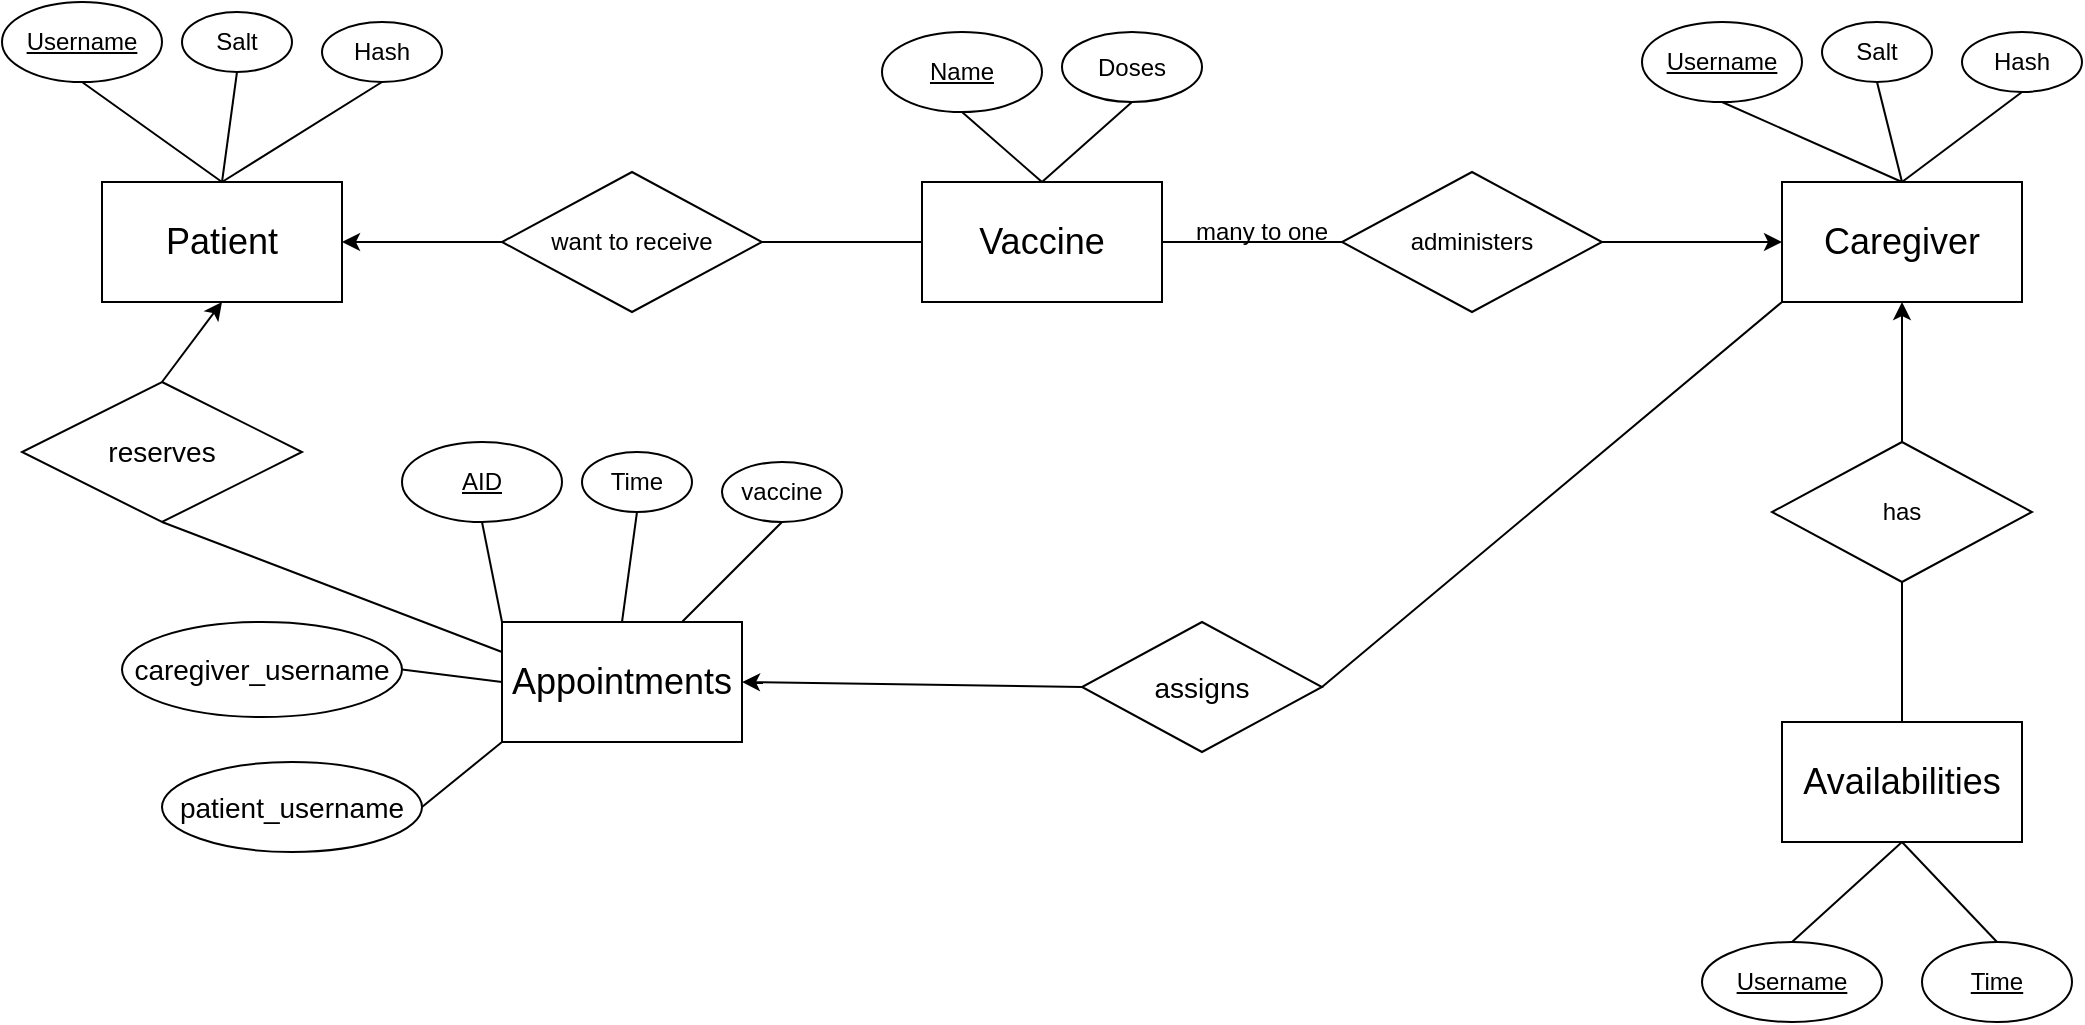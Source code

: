 <mxfile version="17.0.0" type="device"><diagram name="Page-1" id="8ce9d11a-91a2-4d17-14d8-a56ed91bf033"><mxGraphModel dx="1422" dy="754" grid="1" gridSize="10" guides="1" tooltips="1" connect="1" arrows="0" fold="1" page="1" pageScale="1" pageWidth="1100" pageHeight="850" background="none" math="0" shadow="0"><root><mxCell id="0"/><mxCell id="1" parent="0"/><mxCell id="W622ZrYENSBUk0CrRJSX-2" value="&lt;u&gt;Username&lt;/u&gt;" style="ellipse;whiteSpace=wrap;html=1;" parent="1" vertex="1"><mxGeometry x="30" y="190" width="80" height="40" as="geometry"/></mxCell><mxCell id="W622ZrYENSBUk0CrRJSX-9" value="" style="endArrow=none;html=1;rounded=0;entryX=0.5;entryY=1;entryDx=0;entryDy=0;exitX=0.5;exitY=0;exitDx=0;exitDy=0;" parent="1" target="W622ZrYENSBUk0CrRJSX-2" edge="1"><mxGeometry width="50" height="50" relative="1" as="geometry"><mxPoint x="140" y="280" as="sourcePoint"/><mxPoint x="570" y="400" as="targetPoint"/></mxGeometry></mxCell><mxCell id="W622ZrYENSBUk0CrRJSX-11" value="want to receive" style="rhombus;whiteSpace=wrap;html=1;" parent="1" vertex="1"><mxGeometry x="280" y="275" width="130" height="70" as="geometry"/></mxCell><mxCell id="W622ZrYENSBUk0CrRJSX-12" value="administers" style="rhombus;whiteSpace=wrap;html=1;" parent="1" vertex="1"><mxGeometry x="700" y="275" width="130" height="70" as="geometry"/></mxCell><mxCell id="W622ZrYENSBUk0CrRJSX-13" value="" style="endArrow=none;html=1;rounded=0;entryX=0;entryY=0.5;entryDx=0;entryDy=0;exitX=1;exitY=0.5;exitDx=0;exitDy=0;" parent="1" source="W622ZrYENSBUk0CrRJSX-11" target="W622ZrYENSBUk0CrRJSX-38" edge="1"><mxGeometry width="50" height="50" relative="1" as="geometry"><mxPoint x="520" y="450" as="sourcePoint"/><mxPoint x="200" y="310" as="targetPoint"/></mxGeometry></mxCell><mxCell id="W622ZrYENSBUk0CrRJSX-15" value="" style="endArrow=classic;html=1;rounded=0;entryX=1;entryY=0.5;entryDx=0;entryDy=0;exitX=0;exitY=0.5;exitDx=0;exitDy=0;" parent="1" source="W622ZrYENSBUk0CrRJSX-11" target="W622ZrYENSBUk0CrRJSX-37" edge="1"><mxGeometry width="50" height="50" relative="1" as="geometry"><mxPoint x="270" y="290" as="sourcePoint"/><mxPoint x="490" y="310" as="targetPoint"/></mxGeometry></mxCell><mxCell id="W622ZrYENSBUk0CrRJSX-17" value="" style="endArrow=none;html=1;rounded=0;entryX=1;entryY=0.5;entryDx=0;entryDy=0;" parent="1" target="W622ZrYENSBUk0CrRJSX-38" edge="1"><mxGeometry width="50" height="50" relative="1" as="geometry"><mxPoint x="700" y="310" as="sourcePoint"/><mxPoint x="570" y="400" as="targetPoint"/><Array as="points"/></mxGeometry></mxCell><mxCell id="W622ZrYENSBUk0CrRJSX-19" value="Salt" style="ellipse;whiteSpace=wrap;html=1;" parent="1" vertex="1"><mxGeometry x="120" y="195" width="55" height="30" as="geometry"/></mxCell><mxCell id="W622ZrYENSBUk0CrRJSX-20" value="" style="endArrow=none;html=1;rounded=0;entryX=0.5;entryY=1;entryDx=0;entryDy=0;exitX=0.5;exitY=0;exitDx=0;exitDy=0;" parent="1" target="W622ZrYENSBUk0CrRJSX-19" edge="1"><mxGeometry width="50" height="50" relative="1" as="geometry"><mxPoint x="140" y="280" as="sourcePoint"/><mxPoint x="660" y="395" as="targetPoint"/></mxGeometry></mxCell><mxCell id="W622ZrYENSBUk0CrRJSX-22" value="Hash" style="ellipse;whiteSpace=wrap;html=1;" parent="1" vertex="1"><mxGeometry x="190" y="200" width="60" height="30" as="geometry"/></mxCell><mxCell id="W622ZrYENSBUk0CrRJSX-23" value="" style="endArrow=none;html=1;rounded=0;entryX=0.5;entryY=1;entryDx=0;entryDy=0;" parent="1" target="W622ZrYENSBUk0CrRJSX-22" edge="1"><mxGeometry width="50" height="50" relative="1" as="geometry"><mxPoint x="140" y="280" as="sourcePoint"/><mxPoint x="720" y="410" as="targetPoint"/></mxGeometry></mxCell><mxCell id="W622ZrYENSBUk0CrRJSX-24" value="&lt;u&gt;Username&lt;/u&gt;" style="ellipse;whiteSpace=wrap;html=1;" parent="1" vertex="1"><mxGeometry x="850" y="200" width="80" height="40" as="geometry"/></mxCell><mxCell id="W622ZrYENSBUk0CrRJSX-25" value="" style="endArrow=none;html=1;rounded=0;entryX=0.5;entryY=1;entryDx=0;entryDy=0;exitX=0.5;exitY=0;exitDx=0;exitDy=0;" parent="1" target="W622ZrYENSBUk0CrRJSX-24" edge="1"><mxGeometry width="50" height="50" relative="1" as="geometry"><mxPoint x="980" y="280" as="sourcePoint"/><mxPoint x="1410" y="400" as="targetPoint"/></mxGeometry></mxCell><mxCell id="W622ZrYENSBUk0CrRJSX-26" value="Salt" style="ellipse;whiteSpace=wrap;html=1;" parent="1" vertex="1"><mxGeometry x="940" y="200" width="55" height="30" as="geometry"/></mxCell><mxCell id="W622ZrYENSBUk0CrRJSX-27" value="" style="endArrow=none;html=1;rounded=0;entryX=0.5;entryY=1;entryDx=0;entryDy=0;exitX=0.5;exitY=0;exitDx=0;exitDy=0;" parent="1" target="W622ZrYENSBUk0CrRJSX-26" edge="1"><mxGeometry width="50" height="50" relative="1" as="geometry"><mxPoint x="980" y="280" as="sourcePoint"/><mxPoint x="1500" y="395" as="targetPoint"/></mxGeometry></mxCell><mxCell id="W622ZrYENSBUk0CrRJSX-28" value="Hash" style="ellipse;whiteSpace=wrap;html=1;" parent="1" vertex="1"><mxGeometry x="1010" y="205" width="60" height="30" as="geometry"/></mxCell><mxCell id="W622ZrYENSBUk0CrRJSX-29" value="" style="endArrow=none;html=1;rounded=0;entryX=0.5;entryY=1;entryDx=0;entryDy=0;" parent="1" target="W622ZrYENSBUk0CrRJSX-28" edge="1"><mxGeometry width="50" height="50" relative="1" as="geometry"><mxPoint x="980" y="280" as="sourcePoint"/><mxPoint x="1560" y="410" as="targetPoint"/></mxGeometry></mxCell><mxCell id="W622ZrYENSBUk0CrRJSX-30" value="&lt;u&gt;Name&lt;/u&gt;" style="ellipse;whiteSpace=wrap;html=1;" parent="1" vertex="1"><mxGeometry x="470" y="205" width="80" height="40" as="geometry"/></mxCell><mxCell id="W622ZrYENSBUk0CrRJSX-31" value="" style="endArrow=none;html=1;rounded=0;entryX=0.5;entryY=1;entryDx=0;entryDy=0;exitX=0.5;exitY=0;exitDx=0;exitDy=0;" parent="1" target="W622ZrYENSBUk0CrRJSX-30" edge="1"><mxGeometry width="50" height="50" relative="1" as="geometry"><mxPoint x="550" y="280" as="sourcePoint"/><mxPoint x="980" y="400" as="targetPoint"/></mxGeometry></mxCell><mxCell id="W622ZrYENSBUk0CrRJSX-32" value="Doses" style="ellipse;whiteSpace=wrap;html=1;" parent="1" vertex="1"><mxGeometry x="560" y="205" width="70" height="35" as="geometry"/></mxCell><mxCell id="W622ZrYENSBUk0CrRJSX-33" value="" style="endArrow=none;html=1;rounded=0;entryX=0.5;entryY=1;entryDx=0;entryDy=0;exitX=0.5;exitY=0;exitDx=0;exitDy=0;" parent="1" target="W622ZrYENSBUk0CrRJSX-32" edge="1"><mxGeometry width="50" height="50" relative="1" as="geometry"><mxPoint x="550" y="280" as="sourcePoint"/><mxPoint x="1070" y="395" as="targetPoint"/></mxGeometry></mxCell><mxCell id="W622ZrYENSBUk0CrRJSX-36" value="many to one" style="text;html=1;strokeColor=none;fillColor=none;align=center;verticalAlign=middle;whiteSpace=wrap;rounded=0;" parent="1" vertex="1"><mxGeometry x="620" y="290" width="80" height="30" as="geometry"/></mxCell><mxCell id="W622ZrYENSBUk0CrRJSX-37" value="Patient" style="rounded=0;whiteSpace=wrap;html=1;fontSize=18;" parent="1" vertex="1"><mxGeometry x="80" y="280" width="120" height="60" as="geometry"/></mxCell><mxCell id="W622ZrYENSBUk0CrRJSX-38" value="Vaccine" style="rounded=0;whiteSpace=wrap;html=1;fontSize=18;" parent="1" vertex="1"><mxGeometry x="490" y="280" width="120" height="60" as="geometry"/></mxCell><mxCell id="W622ZrYENSBUk0CrRJSX-39" value="Caregiver" style="rounded=0;whiteSpace=wrap;html=1;fontSize=18;" parent="1" vertex="1"><mxGeometry x="920" y="280" width="120" height="60" as="geometry"/></mxCell><mxCell id="W622ZrYENSBUk0CrRJSX-40" value="" style="endArrow=classic;html=1;rounded=0;fontSize=18;entryX=0;entryY=0.5;entryDx=0;entryDy=0;exitX=1;exitY=0.5;exitDx=0;exitDy=0;" parent="1" source="W622ZrYENSBUk0CrRJSX-12" target="W622ZrYENSBUk0CrRJSX-39" edge="1"><mxGeometry width="50" height="50" relative="1" as="geometry"><mxPoint x="520" y="440" as="sourcePoint"/><mxPoint x="570" y="390" as="targetPoint"/></mxGeometry></mxCell><mxCell id="W622ZrYENSBUk0CrRJSX-42" value="Availabilities" style="rounded=0;whiteSpace=wrap;html=1;fontSize=18;" parent="1" vertex="1"><mxGeometry x="920" y="550" width="120" height="60" as="geometry"/></mxCell><mxCell id="W622ZrYENSBUk0CrRJSX-43" value="" style="endArrow=classic;html=1;rounded=0;fontSize=18;entryX=0.5;entryY=1;entryDx=0;entryDy=0;exitX=0.5;exitY=0;exitDx=0;exitDy=0;" parent="1" source="W622ZrYENSBUk0CrRJSX-44" target="W622ZrYENSBUk0CrRJSX-39" edge="1"><mxGeometry width="50" height="50" relative="1" as="geometry"><mxPoint x="1020" y="390" as="sourcePoint"/><mxPoint x="570" y="390" as="targetPoint"/></mxGeometry></mxCell><mxCell id="W622ZrYENSBUk0CrRJSX-44" value="has" style="rhombus;whiteSpace=wrap;html=1;" parent="1" vertex="1"><mxGeometry x="915" y="410" width="130" height="70" as="geometry"/></mxCell><mxCell id="W622ZrYENSBUk0CrRJSX-46" value="" style="endArrow=none;html=1;rounded=0;fontSize=18;entryX=0.5;entryY=1;entryDx=0;entryDy=0;exitX=0.5;exitY=0;exitDx=0;exitDy=0;" parent="1" source="W622ZrYENSBUk0CrRJSX-42" target="W622ZrYENSBUk0CrRJSX-44" edge="1"><mxGeometry width="50" height="50" relative="1" as="geometry"><mxPoint x="520" y="440" as="sourcePoint"/><mxPoint x="570" y="390" as="targetPoint"/></mxGeometry></mxCell><mxCell id="W622ZrYENSBUk0CrRJSX-47" value="&lt;u&gt;Username&lt;/u&gt;" style="ellipse;whiteSpace=wrap;html=1;fontSize=12;" parent="1" vertex="1"><mxGeometry x="880" y="660" width="90" height="40" as="geometry"/></mxCell><mxCell id="W622ZrYENSBUk0CrRJSX-48" value="" style="endArrow=none;html=1;rounded=0;fontSize=12;entryX=0.5;entryY=1;entryDx=0;entryDy=0;exitX=0.5;exitY=0;exitDx=0;exitDy=0;" parent="1" source="W622ZrYENSBUk0CrRJSX-47" target="W622ZrYENSBUk0CrRJSX-42" edge="1"><mxGeometry width="50" height="50" relative="1" as="geometry"><mxPoint x="520" y="440" as="sourcePoint"/><mxPoint x="570" y="390" as="targetPoint"/></mxGeometry></mxCell><mxCell id="W622ZrYENSBUk0CrRJSX-49" value="&lt;u&gt;Time&lt;/u&gt;" style="ellipse;whiteSpace=wrap;html=1;fontSize=12;" parent="1" vertex="1"><mxGeometry x="990" y="660" width="75" height="40" as="geometry"/></mxCell><mxCell id="W622ZrYENSBUk0CrRJSX-50" value="" style="endArrow=none;html=1;rounded=0;fontSize=12;exitX=0.5;exitY=0;exitDx=0;exitDy=0;" parent="1" source="W622ZrYENSBUk0CrRJSX-49" edge="1"><mxGeometry width="50" height="50" relative="1" as="geometry"><mxPoint x="1020" y="650" as="sourcePoint"/><mxPoint x="980" y="610" as="targetPoint"/></mxGeometry></mxCell><mxCell id="1i65_C_27RiH0SXAhlpw-1" value="Appointments" style="rounded=0;whiteSpace=wrap;html=1;fontSize=18;" vertex="1" parent="1"><mxGeometry x="280" y="500" width="120" height="60" as="geometry"/></mxCell><mxCell id="1i65_C_27RiH0SXAhlpw-2" value="&lt;u&gt;AID&lt;/u&gt;" style="ellipse;whiteSpace=wrap;html=1;" vertex="1" parent="1"><mxGeometry x="230" y="410" width="80" height="40" as="geometry"/></mxCell><mxCell id="1i65_C_27RiH0SXAhlpw-3" value="" style="endArrow=none;html=1;rounded=0;entryX=0.5;entryY=1;entryDx=0;entryDy=0;exitX=0;exitY=0;exitDx=0;exitDy=0;" edge="1" parent="1" target="1i65_C_27RiH0SXAhlpw-2" source="1i65_C_27RiH0SXAhlpw-1"><mxGeometry width="50" height="50" relative="1" as="geometry"><mxPoint x="340" y="500" as="sourcePoint"/><mxPoint x="770" y="620" as="targetPoint"/></mxGeometry></mxCell><mxCell id="1i65_C_27RiH0SXAhlpw-4" value="Time" style="ellipse;whiteSpace=wrap;html=1;" vertex="1" parent="1"><mxGeometry x="320" y="415" width="55" height="30" as="geometry"/></mxCell><mxCell id="1i65_C_27RiH0SXAhlpw-5" value="" style="endArrow=none;html=1;rounded=0;entryX=0.5;entryY=1;entryDx=0;entryDy=0;exitX=0.5;exitY=0;exitDx=0;exitDy=0;" edge="1" parent="1" target="1i65_C_27RiH0SXAhlpw-4"><mxGeometry width="50" height="50" relative="1" as="geometry"><mxPoint x="340" y="500" as="sourcePoint"/><mxPoint x="860" y="615" as="targetPoint"/></mxGeometry></mxCell><mxCell id="1i65_C_27RiH0SXAhlpw-6" value="vaccine" style="ellipse;whiteSpace=wrap;html=1;" vertex="1" parent="1"><mxGeometry x="390" y="420" width="60" height="30" as="geometry"/></mxCell><mxCell id="1i65_C_27RiH0SXAhlpw-7" value="" style="endArrow=none;html=1;rounded=0;entryX=0.5;entryY=1;entryDx=0;entryDy=0;exitX=0.75;exitY=0;exitDx=0;exitDy=0;" edge="1" parent="1" target="1i65_C_27RiH0SXAhlpw-6" source="1i65_C_27RiH0SXAhlpw-1"><mxGeometry width="50" height="50" relative="1" as="geometry"><mxPoint x="340" y="500" as="sourcePoint"/><mxPoint x="920" y="630" as="targetPoint"/></mxGeometry></mxCell><mxCell id="1i65_C_27RiH0SXAhlpw-8" value="caregiver_username" style="ellipse;whiteSpace=wrap;html=1;fontSize=14;" vertex="1" parent="1"><mxGeometry x="90" y="500" width="140" height="47.5" as="geometry"/></mxCell><mxCell id="1i65_C_27RiH0SXAhlpw-9" value="patient_username" style="ellipse;whiteSpace=wrap;html=1;fontSize=14;" vertex="1" parent="1"><mxGeometry x="110" y="570" width="130" height="45" as="geometry"/></mxCell><mxCell id="1i65_C_27RiH0SXAhlpw-10" value="" style="endArrow=none;html=1;rounded=0;fontSize=14;entryX=1;entryY=0.5;entryDx=0;entryDy=0;exitX=0;exitY=0.5;exitDx=0;exitDy=0;" edge="1" parent="1" source="1i65_C_27RiH0SXAhlpw-1" target="1i65_C_27RiH0SXAhlpw-8"><mxGeometry width="50" height="50" relative="1" as="geometry"><mxPoint x="520" y="410" as="sourcePoint"/><mxPoint x="570" y="360" as="targetPoint"/></mxGeometry></mxCell><mxCell id="1i65_C_27RiH0SXAhlpw-11" value="" style="endArrow=none;html=1;rounded=0;fontSize=14;exitX=1;exitY=0.5;exitDx=0;exitDy=0;" edge="1" parent="1" source="1i65_C_27RiH0SXAhlpw-9"><mxGeometry width="50" height="50" relative="1" as="geometry"><mxPoint x="520" y="410" as="sourcePoint"/><mxPoint x="280" y="560" as="targetPoint"/></mxGeometry></mxCell><mxCell id="1i65_C_27RiH0SXAhlpw-13" value="reserves" style="rhombus;whiteSpace=wrap;html=1;fontSize=14;" vertex="1" parent="1"><mxGeometry x="40" y="380" width="140" height="70" as="geometry"/></mxCell><mxCell id="1i65_C_27RiH0SXAhlpw-14" value="" style="endArrow=none;html=1;rounded=0;fontSize=14;entryX=0.5;entryY=1;entryDx=0;entryDy=0;exitX=0;exitY=0.25;exitDx=0;exitDy=0;" edge="1" parent="1" source="1i65_C_27RiH0SXAhlpw-1" target="1i65_C_27RiH0SXAhlpw-13"><mxGeometry width="50" height="50" relative="1" as="geometry"><mxPoint x="520" y="410" as="sourcePoint"/><mxPoint x="570" y="360" as="targetPoint"/></mxGeometry></mxCell><mxCell id="1i65_C_27RiH0SXAhlpw-15" value="" style="endArrow=classic;html=1;rounded=0;fontSize=14;entryX=0.5;entryY=1;entryDx=0;entryDy=0;exitX=0.5;exitY=0;exitDx=0;exitDy=0;" edge="1" parent="1" source="1i65_C_27RiH0SXAhlpw-13" target="W622ZrYENSBUk0CrRJSX-37"><mxGeometry width="50" height="50" relative="1" as="geometry"><mxPoint x="520" y="410" as="sourcePoint"/><mxPoint x="570" y="360" as="targetPoint"/></mxGeometry></mxCell><mxCell id="1i65_C_27RiH0SXAhlpw-16" value="assigns" style="rhombus;whiteSpace=wrap;html=1;fontSize=14;" vertex="1" parent="1"><mxGeometry x="570" y="500" width="120" height="65" as="geometry"/></mxCell><mxCell id="1i65_C_27RiH0SXAhlpw-17" value="" style="endArrow=none;html=1;rounded=0;fontSize=14;entryX=0;entryY=1;entryDx=0;entryDy=0;exitX=1;exitY=0.5;exitDx=0;exitDy=0;" edge="1" parent="1" source="1i65_C_27RiH0SXAhlpw-16" target="W622ZrYENSBUk0CrRJSX-39"><mxGeometry width="50" height="50" relative="1" as="geometry"><mxPoint x="520" y="410" as="sourcePoint"/><mxPoint x="570" y="360" as="targetPoint"/></mxGeometry></mxCell><mxCell id="1i65_C_27RiH0SXAhlpw-18" value="" style="endArrow=classic;html=1;rounded=0;fontSize=14;entryX=1;entryY=0.5;entryDx=0;entryDy=0;exitX=0;exitY=0.5;exitDx=0;exitDy=0;" edge="1" parent="1" source="1i65_C_27RiH0SXAhlpw-16" target="1i65_C_27RiH0SXAhlpw-1"><mxGeometry width="50" height="50" relative="1" as="geometry"><mxPoint x="520" y="410" as="sourcePoint"/><mxPoint x="570" y="360" as="targetPoint"/></mxGeometry></mxCell></root></mxGraphModel></diagram></mxfile>